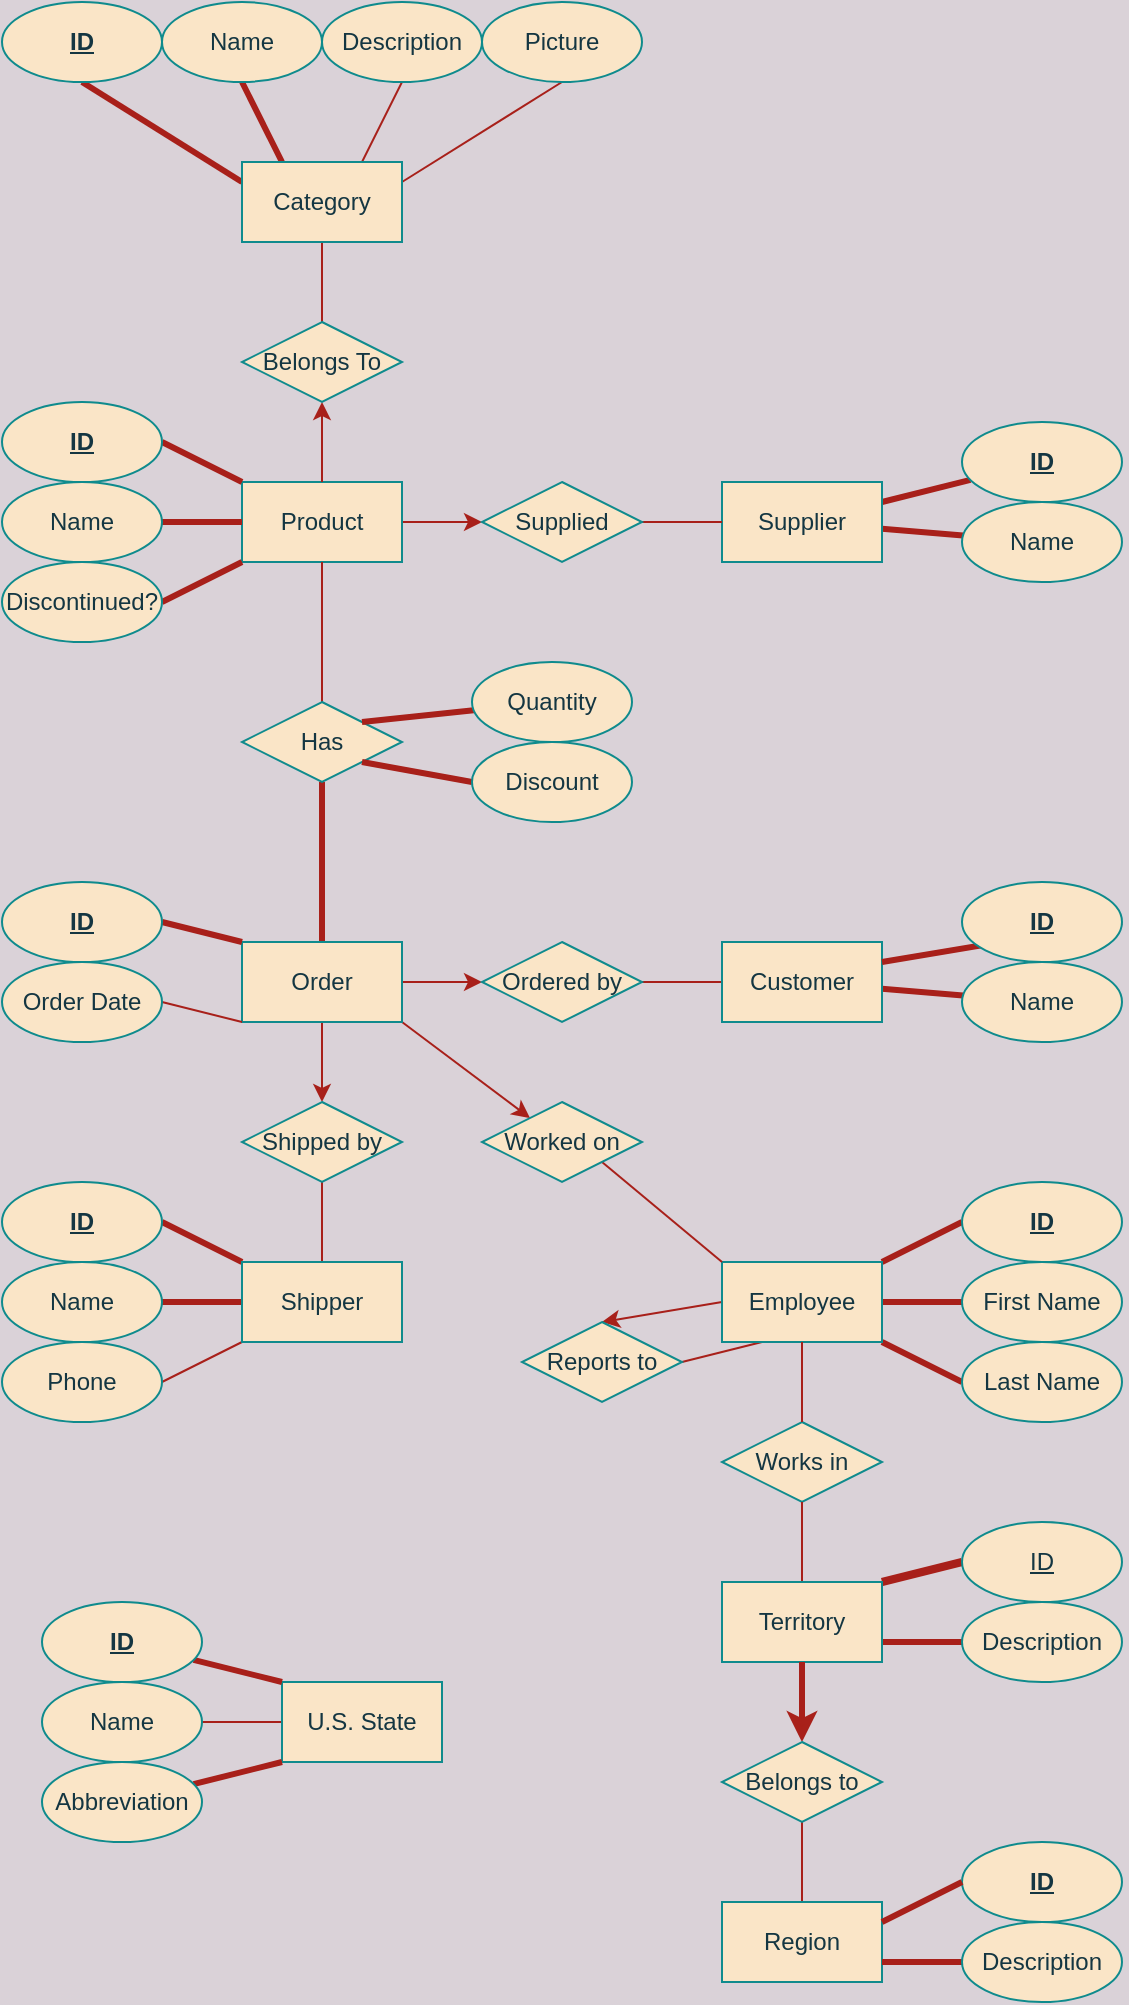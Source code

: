 <mxfile>
    <diagram id="SIc_my327JXkKtdNBkHx" name="Page-1">
        <mxGraphModel dx="1622" dy="1674" grid="1" gridSize="10" guides="1" tooltips="1" connect="1" arrows="1" fold="1" page="0" pageScale="1" pageWidth="850" pageHeight="1100" background="#DAD2D8" math="0" shadow="0">
            <root>
                <mxCell id="0"/>
                <mxCell id="1" parent="0"/>
                <mxCell id="254" value="" style="edgeStyle=orthogonalEdgeStyle;rounded=0;orthogonalLoop=1;jettySize=auto;html=1;startArrow=none;startFill=0;endArrow=classic;endFill=1;strokeWidth=1;labelBackgroundColor=#DAD2D8;strokeColor=#A8201A;fontColor=#143642;" parent="1" source="72" target="230" edge="1">
                    <mxGeometry relative="1" as="geometry"/>
                </mxCell>
                <mxCell id="72" value="Product" style="rounded=0;whiteSpace=wrap;html=1;fillColor=#FAE5C7;strokeColor=#0F8B8D;fontColor=#143642;" parent="1" vertex="1">
                    <mxGeometry x="-480" y="-830" width="80" height="40" as="geometry"/>
                </mxCell>
                <mxCell id="84" style="edgeStyle=none;rounded=0;orthogonalLoop=1;jettySize=auto;html=1;exitX=1;exitY=0.5;exitDx=0;exitDy=0;entryX=0;entryY=0;entryDx=0;entryDy=0;startArrow=none;startFill=0;endArrow=none;endFill=0;strokeColor=#A8201A;strokeWidth=3;labelBackgroundColor=#DAD2D8;fontColor=#143642;" parent="1" source="79" target="72" edge="1">
                    <mxGeometry relative="1" as="geometry"/>
                </mxCell>
                <mxCell id="79" value="&lt;u&gt;&lt;b&gt;ID&lt;/b&gt;&lt;/u&gt;" style="ellipse;whiteSpace=wrap;html=1;fillColor=#FAE5C7;strokeColor=#0F8B8D;fontColor=#143642;" parent="1" vertex="1">
                    <mxGeometry x="-600" y="-870" width="80" height="40" as="geometry"/>
                </mxCell>
                <mxCell id="83" style="edgeStyle=none;rounded=0;orthogonalLoop=1;jettySize=auto;html=1;exitX=1;exitY=0.5;exitDx=0;exitDy=0;entryX=0;entryY=1;entryDx=0;entryDy=0;startArrow=none;startFill=0;endArrow=none;endFill=0;strokeColor=#A8201A;strokeWidth=3;labelBackgroundColor=#DAD2D8;fontColor=#143642;" parent="1" source="80" target="72" edge="1">
                    <mxGeometry relative="1" as="geometry"/>
                </mxCell>
                <mxCell id="80" value="Discontinued?" style="ellipse;whiteSpace=wrap;html=1;fillColor=#FAE5C7;strokeColor=#0F8B8D;fontColor=#143642;" parent="1" vertex="1">
                    <mxGeometry x="-600" y="-790" width="80" height="40" as="geometry"/>
                </mxCell>
                <mxCell id="82" style="edgeStyle=none;rounded=0;orthogonalLoop=1;jettySize=auto;html=1;exitX=1;exitY=0.5;exitDx=0;exitDy=0;entryX=0;entryY=0.5;entryDx=0;entryDy=0;startArrow=none;startFill=0;endArrow=none;endFill=0;strokeColor=#A8201A;strokeWidth=3;labelBackgroundColor=#DAD2D8;fontColor=#143642;" parent="1" source="81" target="72" edge="1">
                    <mxGeometry relative="1" as="geometry"/>
                </mxCell>
                <mxCell id="81" value="Name" style="ellipse;whiteSpace=wrap;html=1;fillColor=#FAE5C7;strokeColor=#0F8B8D;fontColor=#143642;" parent="1" vertex="1">
                    <mxGeometry x="-600" y="-830" width="80" height="40" as="geometry"/>
                </mxCell>
                <mxCell id="115" value="" style="edgeStyle=orthogonalEdgeStyle;rounded=0;orthogonalLoop=1;jettySize=auto;html=1;endArrow=none;endFill=0;startArrow=classic;startFill=1;labelBackgroundColor=#DAD2D8;strokeColor=#A8201A;fontColor=#143642;" parent="1" source="93" target="72" edge="1">
                    <mxGeometry relative="1" as="geometry"/>
                </mxCell>
                <mxCell id="116" value="" style="edgeStyle=orthogonalEdgeStyle;rounded=0;orthogonalLoop=1;jettySize=auto;html=1;endArrow=none;endFill=0;labelBackgroundColor=#DAD2D8;strokeColor=#A8201A;fontColor=#143642;" parent="1" source="93" target="95" edge="1">
                    <mxGeometry relative="1" as="geometry"/>
                </mxCell>
                <mxCell id="93" value="Belongs To" style="rhombus;whiteSpace=wrap;html=1;fillColor=#FAE5C7;strokeColor=#0F8B8D;fontColor=#143642;" parent="1" vertex="1">
                    <mxGeometry x="-480" y="-910" width="80" height="40" as="geometry"/>
                </mxCell>
                <mxCell id="100" style="edgeStyle=none;rounded=0;orthogonalLoop=1;jettySize=auto;html=1;exitX=0.25;exitY=0;exitDx=0;exitDy=0;entryX=0.5;entryY=1;entryDx=0;entryDy=0;startArrow=none;startFill=0;endArrow=none;endFill=0;strokeColor=#A8201A;strokeWidth=3;labelBackgroundColor=#DAD2D8;fontColor=#143642;" parent="1" source="95" target="98" edge="1">
                    <mxGeometry relative="1" as="geometry"/>
                </mxCell>
                <mxCell id="101" style="edgeStyle=none;rounded=0;orthogonalLoop=1;jettySize=auto;html=1;exitX=0.75;exitY=0;exitDx=0;exitDy=0;entryX=0.5;entryY=1;entryDx=0;entryDy=0;startArrow=none;startFill=0;endArrow=none;endFill=0;strokeColor=#A8201A;strokeWidth=1;labelBackgroundColor=#DAD2D8;fontColor=#143642;" parent="1" source="95" target="97" edge="1">
                    <mxGeometry relative="1" as="geometry"/>
                </mxCell>
                <mxCell id="102" style="edgeStyle=none;rounded=0;orthogonalLoop=1;jettySize=auto;html=1;exitX=1;exitY=0.25;exitDx=0;exitDy=0;entryX=0.5;entryY=1;entryDx=0;entryDy=0;startArrow=none;startFill=0;endArrow=none;endFill=0;strokeColor=#A8201A;strokeWidth=1;labelBackgroundColor=#DAD2D8;fontColor=#143642;" parent="1" source="95" target="99" edge="1">
                    <mxGeometry relative="1" as="geometry"/>
                </mxCell>
                <mxCell id="103" style="edgeStyle=none;rounded=0;orthogonalLoop=1;jettySize=auto;html=1;exitX=0;exitY=0.25;exitDx=0;exitDy=0;entryX=0.5;entryY=1;entryDx=0;entryDy=0;startArrow=none;startFill=0;endArrow=none;endFill=0;strokeColor=#A8201A;strokeWidth=3;labelBackgroundColor=#DAD2D8;fontColor=#143642;" parent="1" source="95" target="96" edge="1">
                    <mxGeometry relative="1" as="geometry"/>
                </mxCell>
                <mxCell id="95" value="Category" style="rounded=0;whiteSpace=wrap;html=1;fillColor=#FAE5C7;strokeColor=#0F8B8D;fontColor=#143642;" parent="1" vertex="1">
                    <mxGeometry x="-480" y="-990" width="80" height="40" as="geometry"/>
                </mxCell>
                <mxCell id="96" value="&lt;u&gt;&lt;b&gt;ID&lt;/b&gt;&lt;/u&gt;" style="ellipse;whiteSpace=wrap;html=1;fillColor=#FAE5C7;strokeColor=#0F8B8D;fontColor=#143642;" parent="1" vertex="1">
                    <mxGeometry x="-600" y="-1070" width="80" height="40" as="geometry"/>
                </mxCell>
                <mxCell id="97" value="Description" style="ellipse;whiteSpace=wrap;html=1;fillColor=#FAE5C7;strokeColor=#0F8B8D;fontColor=#143642;" parent="1" vertex="1">
                    <mxGeometry x="-440" y="-1070" width="80" height="40" as="geometry"/>
                </mxCell>
                <mxCell id="98" value="Name" style="ellipse;whiteSpace=wrap;html=1;fillColor=#FAE5C7;strokeColor=#0F8B8D;fontColor=#143642;" parent="1" vertex="1">
                    <mxGeometry x="-520" y="-1070" width="80" height="40" as="geometry"/>
                </mxCell>
                <mxCell id="99" value="Picture" style="ellipse;whiteSpace=wrap;html=1;fillColor=#FAE5C7;strokeColor=#0F8B8D;fontColor=#143642;" parent="1" vertex="1">
                    <mxGeometry x="-360" y="-1070" width="80" height="40" as="geometry"/>
                </mxCell>
                <mxCell id="201" value="" style="edgeStyle=orthogonalEdgeStyle;rounded=0;orthogonalLoop=1;jettySize=auto;html=1;endArrow=none;endFill=0;strokeWidth=1;labelBackgroundColor=#DAD2D8;strokeColor=#A8201A;fontColor=#143642;" parent="1" source="121" target="135" edge="1">
                    <mxGeometry relative="1" as="geometry"/>
                </mxCell>
                <mxCell id="225" value="" style="edgeStyle=none;rounded=0;orthogonalLoop=1;jettySize=auto;html=1;endArrow=none;endFill=0;strokeWidth=3;labelBackgroundColor=#DAD2D8;strokeColor=#A8201A;fontColor=#143642;" parent="1" source="121" target="127" edge="1">
                    <mxGeometry relative="1" as="geometry"/>
                </mxCell>
                <mxCell id="121" value="Customer" style="rounded=0;whiteSpace=wrap;html=1;fillColor=#FAE5C7;strokeColor=#0F8B8D;fontColor=#143642;" parent="1" vertex="1">
                    <mxGeometry x="-240" y="-600" width="80" height="40" as="geometry"/>
                </mxCell>
                <mxCell id="122" style="edgeStyle=none;rounded=0;orthogonalLoop=1;jettySize=auto;html=1;exitX=1;exitY=0.5;exitDx=0;exitDy=0;entryX=1;entryY=0.25;entryDx=0;entryDy=0;startArrow=none;startFill=0;endArrow=none;endFill=0;strokeColor=#A8201A;strokeWidth=3;labelBackgroundColor=#DAD2D8;fontColor=#143642;" parent="1" source="123" target="121" edge="1">
                    <mxGeometry relative="1" as="geometry"/>
                </mxCell>
                <mxCell id="123" value="&lt;u&gt;&lt;b&gt;ID&lt;/b&gt;&lt;/u&gt;" style="ellipse;whiteSpace=wrap;html=1;fillColor=#FAE5C7;strokeColor=#0F8B8D;fontColor=#143642;" parent="1" vertex="1">
                    <mxGeometry x="-120" y="-630" width="80" height="40" as="geometry"/>
                </mxCell>
                <mxCell id="127" value="Name" style="ellipse;whiteSpace=wrap;html=1;fillColor=#FAE5C7;strokeColor=#0F8B8D;fontColor=#143642;" parent="1" vertex="1">
                    <mxGeometry x="-120" y="-590" width="80" height="40" as="geometry"/>
                </mxCell>
                <mxCell id="205" value="" style="edgeStyle=orthogonalEdgeStyle;rounded=0;orthogonalLoop=1;jettySize=auto;html=1;endArrow=classic;endFill=1;strokeWidth=1;startArrow=none;startFill=0;labelBackgroundColor=#DAD2D8;strokeColor=#A8201A;fontColor=#143642;" parent="1" source="129" target="204" edge="1">
                    <mxGeometry relative="1" as="geometry"/>
                </mxCell>
                <mxCell id="210" style="rounded=0;orthogonalLoop=1;jettySize=auto;html=1;exitX=1;exitY=1;exitDx=0;exitDy=0;endArrow=classic;endFill=1;strokeWidth=1;labelBackgroundColor=#DAD2D8;strokeColor=#A8201A;fontColor=#143642;" parent="1" source="129" target="207" edge="1">
                    <mxGeometry relative="1" as="geometry"/>
                </mxCell>
                <mxCell id="213" value="" style="edgeStyle=orthogonalEdgeStyle;rounded=0;orthogonalLoop=1;jettySize=auto;html=1;startArrow=none;startFill=0;endArrow=none;endFill=0;strokeWidth=3;labelBackgroundColor=#DAD2D8;strokeColor=#A8201A;fontColor=#143642;" parent="1" source="129" target="212" edge="1">
                    <mxGeometry relative="1" as="geometry"/>
                </mxCell>
                <mxCell id="238" value="" style="edgeStyle=none;rounded=0;orthogonalLoop=1;jettySize=auto;html=1;endArrow=classic;endFill=1;strokeWidth=1;labelBackgroundColor=#DAD2D8;strokeColor=#A8201A;fontColor=#143642;" parent="1" source="129" target="135" edge="1">
                    <mxGeometry relative="1" as="geometry"/>
                </mxCell>
                <mxCell id="129" value="Order" style="rounded=0;whiteSpace=wrap;html=1;fillColor=#FAE5C7;strokeColor=#0F8B8D;fontColor=#143642;" parent="1" vertex="1">
                    <mxGeometry x="-480" y="-600" width="80" height="40" as="geometry"/>
                </mxCell>
                <mxCell id="130" style="edgeStyle=none;rounded=0;orthogonalLoop=1;jettySize=auto;html=1;exitX=1;exitY=0.5;exitDx=0;exitDy=0;startArrow=none;startFill=0;endArrow=none;endFill=0;strokeColor=#A8201A;strokeWidth=3;entryX=0;entryY=0;entryDx=0;entryDy=0;labelBackgroundColor=#DAD2D8;fontColor=#143642;" parent="1" source="131" target="129" edge="1">
                    <mxGeometry relative="1" as="geometry">
                        <mxPoint x="-480" y="-600" as="targetPoint"/>
                    </mxGeometry>
                </mxCell>
                <mxCell id="131" value="&lt;u&gt;&lt;b&gt;ID&lt;/b&gt;&lt;/u&gt;" style="ellipse;whiteSpace=wrap;html=1;fillColor=#FAE5C7;strokeColor=#0F8B8D;fontColor=#143642;" parent="1" vertex="1">
                    <mxGeometry x="-600" y="-630" width="80" height="40" as="geometry"/>
                </mxCell>
                <mxCell id="253" style="edgeStyle=none;rounded=0;orthogonalLoop=1;jettySize=auto;html=1;entryX=0;entryY=1;entryDx=0;entryDy=0;endArrow=none;endFill=0;strokeWidth=1;exitX=1;exitY=0.5;exitDx=0;exitDy=0;labelBackgroundColor=#DAD2D8;strokeColor=#A8201A;fontColor=#143642;" parent="1" source="133" target="129" edge="1">
                    <mxGeometry relative="1" as="geometry"/>
                </mxCell>
                <mxCell id="133" value="Order Date" style="ellipse;whiteSpace=wrap;html=1;fillColor=#FAE5C7;strokeColor=#0F8B8D;fontColor=#143642;" parent="1" vertex="1">
                    <mxGeometry x="-600" y="-590" width="80" height="40" as="geometry"/>
                </mxCell>
                <mxCell id="206" value="" style="edgeStyle=none;rounded=0;orthogonalLoop=1;jettySize=auto;html=1;endArrow=none;endFill=0;strokeWidth=1;labelBackgroundColor=#DAD2D8;strokeColor=#A8201A;fontColor=#143642;" parent="1" source="136" target="204" edge="1">
                    <mxGeometry relative="1" as="geometry"/>
                </mxCell>
                <mxCell id="242" value="" style="edgeStyle=none;rounded=0;orthogonalLoop=1;jettySize=auto;html=1;endArrow=none;endFill=0;strokeWidth=3;labelBackgroundColor=#DAD2D8;strokeColor=#A8201A;fontColor=#143642;" parent="1" source="138" target="136" edge="1">
                    <mxGeometry relative="1" as="geometry"/>
                </mxCell>
                <mxCell id="138" value="Name" style="ellipse;whiteSpace=wrap;html=1;fillColor=#FAE5C7;strokeColor=#0F8B8D;fontColor=#143642;" parent="1" vertex="1">
                    <mxGeometry x="-600" y="-440" width="80" height="40" as="geometry"/>
                </mxCell>
                <mxCell id="141" style="edgeStyle=none;rounded=0;orthogonalLoop=1;jettySize=auto;html=1;exitX=1;exitY=0.5;exitDx=0;exitDy=0;entryX=0;entryY=1;entryDx=0;entryDy=0;startArrow=none;startFill=0;endArrow=none;endFill=0;strokeColor=#A8201A;strokeWidth=1;labelBackgroundColor=#DAD2D8;fontColor=#143642;" parent="1" source="142" target="136" edge="1">
                    <mxGeometry relative="1" as="geometry"/>
                </mxCell>
                <mxCell id="142" value="Phone" style="ellipse;whiteSpace=wrap;html=1;fillColor=#FAE5C7;strokeColor=#0F8B8D;fontColor=#143642;" parent="1" vertex="1">
                    <mxGeometry x="-600" y="-400" width="80" height="40" as="geometry"/>
                </mxCell>
                <mxCell id="245" value="" style="edgeStyle=none;rounded=0;orthogonalLoop=1;jettySize=auto;html=1;endArrow=none;endFill=0;strokeWidth=3;exitX=0;exitY=0.5;exitDx=0;exitDy=0;labelBackgroundColor=#DAD2D8;strokeColor=#A8201A;fontColor=#143642;" parent="1" source="146" target="144" edge="1">
                    <mxGeometry relative="1" as="geometry"/>
                </mxCell>
                <mxCell id="146" value="&lt;u&gt;&lt;b&gt;ID&lt;/b&gt;&lt;/u&gt;" style="ellipse;whiteSpace=wrap;html=1;fillColor=#FAE5C7;strokeColor=#0F8B8D;fontColor=#143642;" parent="1" vertex="1">
                    <mxGeometry x="-120" y="-480" width="80" height="40" as="geometry"/>
                </mxCell>
                <mxCell id="247" style="edgeStyle=none;rounded=0;orthogonalLoop=1;jettySize=auto;html=1;entryX=1;entryY=1;entryDx=0;entryDy=0;endArrow=none;endFill=0;strokeWidth=3;exitX=0;exitY=0.5;exitDx=0;exitDy=0;labelBackgroundColor=#DAD2D8;strokeColor=#A8201A;fontColor=#143642;" parent="1" source="148" target="144" edge="1">
                    <mxGeometry relative="1" as="geometry"/>
                </mxCell>
                <mxCell id="148" value="Last Name" style="ellipse;whiteSpace=wrap;html=1;fillColor=#FAE5C7;strokeColor=#0F8B8D;fontColor=#143642;" parent="1" vertex="1">
                    <mxGeometry x="-120" y="-400" width="80" height="40" as="geometry"/>
                </mxCell>
                <mxCell id="149" style="edgeStyle=none;rounded=0;orthogonalLoop=1;jettySize=auto;html=1;exitX=1;exitY=0.5;exitDx=0;exitDy=0;startArrow=none;startFill=0;endArrow=none;endFill=0;strokeColor=#A8201A;strokeWidth=3;entryX=1;entryY=0.5;entryDx=0;entryDy=0;labelBackgroundColor=#DAD2D8;fontColor=#143642;" parent="1" source="150" target="144" edge="1">
                    <mxGeometry relative="1" as="geometry">
                        <mxPoint x="-155" y="-420" as="targetPoint"/>
                    </mxGeometry>
                </mxCell>
                <mxCell id="150" value="First Name" style="ellipse;whiteSpace=wrap;html=1;fillColor=#FAE5C7;strokeColor=#0F8B8D;fontColor=#143642;" parent="1" vertex="1">
                    <mxGeometry x="-120" y="-440" width="80" height="40" as="geometry"/>
                </mxCell>
                <mxCell id="227" value="" style="edgeStyle=none;rounded=0;orthogonalLoop=1;jettySize=auto;html=1;endArrow=none;endFill=0;strokeWidth=3;labelBackgroundColor=#DAD2D8;strokeColor=#A8201A;fontColor=#143642;" parent="1" source="152" target="154" edge="1">
                    <mxGeometry relative="1" as="geometry"/>
                </mxCell>
                <mxCell id="234" value="" style="edgeStyle=none;rounded=0;orthogonalLoop=1;jettySize=auto;html=1;endArrow=none;endFill=0;strokeWidth=3;labelBackgroundColor=#DAD2D8;strokeColor=#A8201A;fontColor=#143642;" parent="1" source="152" target="233" edge="1">
                    <mxGeometry relative="1" as="geometry"/>
                </mxCell>
                <mxCell id="152" value="Supplier" style="rounded=0;whiteSpace=wrap;html=1;fillColor=#FAE5C7;strokeColor=#0F8B8D;fontColor=#143642;" parent="1" vertex="1">
                    <mxGeometry x="-240" y="-830" width="80" height="40" as="geometry"/>
                </mxCell>
                <mxCell id="154" value="&lt;u&gt;&lt;b&gt;ID&lt;/b&gt;&lt;/u&gt;" style="ellipse;whiteSpace=wrap;html=1;fillColor=#FAE5C7;strokeColor=#0F8B8D;fontColor=#143642;" parent="1" vertex="1">
                    <mxGeometry x="-120" y="-860" width="80" height="40" as="geometry"/>
                </mxCell>
                <mxCell id="195" style="edgeStyle=orthogonalEdgeStyle;rounded=0;orthogonalLoop=1;jettySize=auto;html=1;endArrow=none;endFill=0;strokeWidth=1;labelBackgroundColor=#DAD2D8;strokeColor=#A8201A;fontColor=#143642;" parent="1" source="158" target="179" edge="1">
                    <mxGeometry relative="1" as="geometry"/>
                </mxCell>
                <mxCell id="188" style="rounded=0;orthogonalLoop=1;jettySize=auto;html=1;exitX=1;exitY=0;exitDx=0;exitDy=0;entryX=0;entryY=0.5;entryDx=0;entryDy=0;endArrow=none;endFill=0;strokeWidth=4;labelBackgroundColor=#DAD2D8;strokeColor=#A8201A;fontColor=#143642;" parent="1" source="160" target="185" edge="1">
                    <mxGeometry relative="1" as="geometry"/>
                </mxCell>
                <mxCell id="163" style="edgeStyle=none;rounded=0;orthogonalLoop=1;jettySize=auto;html=1;exitX=0;exitY=0.5;exitDx=0;exitDy=0;entryX=1;entryY=0.75;entryDx=0;entryDy=0;startArrow=none;startFill=0;endArrow=none;endFill=0;strokeColor=#A8201A;strokeWidth=3;labelBackgroundColor=#DAD2D8;fontColor=#143642;" parent="1" source="164" target="160" edge="1">
                    <mxGeometry relative="1" as="geometry"/>
                </mxCell>
                <mxCell id="164" value="Description" style="ellipse;whiteSpace=wrap;html=1;fillColor=#FAE5C7;strokeColor=#0F8B8D;fontColor=#143642;" parent="1" vertex="1">
                    <mxGeometry x="-120" y="-270" width="80" height="40" as="geometry"/>
                </mxCell>
                <mxCell id="221" value="" style="edgeStyle=none;rounded=0;orthogonalLoop=1;jettySize=auto;html=1;endArrow=none;endFill=0;strokeWidth=1;labelBackgroundColor=#DAD2D8;strokeColor=#A8201A;fontColor=#143642;" parent="1" source="169" target="216" edge="1">
                    <mxGeometry relative="1" as="geometry"/>
                </mxCell>
                <mxCell id="169" value="Region" style="rounded=0;whiteSpace=wrap;html=1;fillColor=#FAE5C7;strokeColor=#0F8B8D;fontColor=#143642;" parent="1" vertex="1">
                    <mxGeometry x="-240" y="-120" width="80" height="40" as="geometry"/>
                </mxCell>
                <mxCell id="239" style="rounded=0;orthogonalLoop=1;jettySize=auto;html=1;exitX=0;exitY=0.5;exitDx=0;exitDy=0;entryX=0.5;entryY=0;entryDx=0;entryDy=0;endArrow=classic;endFill=1;strokeWidth=1;startArrow=none;startFill=0;labelBackgroundColor=#DAD2D8;strokeColor=#A8201A;fontColor=#143642;" parent="1" source="144" target="235" edge="1">
                    <mxGeometry relative="1" as="geometry"/>
                </mxCell>
                <mxCell id="241" style="rounded=0;orthogonalLoop=1;jettySize=auto;html=1;exitX=0.25;exitY=1;exitDx=0;exitDy=0;entryX=1;entryY=0.5;entryDx=0;entryDy=0;startArrow=none;startFill=0;endArrow=none;endFill=0;labelBackgroundColor=#DAD2D8;strokeColor=#A8201A;fontColor=#143642;" parent="1" source="144" target="235" edge="1">
                    <mxGeometry relative="1" as="geometry"/>
                </mxCell>
                <mxCell id="144" value="Employee" style="rounded=0;whiteSpace=wrap;html=1;fillColor=#FAE5C7;strokeColor=#0F8B8D;fontColor=#143642;" parent="1" vertex="1">
                    <mxGeometry x="-240" y="-440" width="80" height="40" as="geometry"/>
                </mxCell>
                <mxCell id="178" value="" style="rounded=0;orthogonalLoop=1;jettySize=auto;html=1;endArrow=none;endFill=0;strokeWidth=3;exitX=1;exitY=0.5;exitDx=0;exitDy=0;entryX=1;entryY=0.75;entryDx=0;entryDy=0;labelBackgroundColor=#DAD2D8;strokeColor=#A8201A;fontColor=#143642;" parent="1" source="171" target="169" edge="1">
                    <mxGeometry relative="1" as="geometry"/>
                </mxCell>
                <mxCell id="179" value="U.S. State" style="rounded=0;whiteSpace=wrap;html=1;fillColor=#FAE5C7;strokeColor=#0F8B8D;fontColor=#143642;" parent="1" vertex="1">
                    <mxGeometry x="-460" y="-230" width="80" height="40" as="geometry"/>
                </mxCell>
                <mxCell id="171" value="Description" style="ellipse;whiteSpace=wrap;html=1;fillColor=#FAE5C7;strokeColor=#0F8B8D;fontColor=#143642;" parent="1" vertex="1">
                    <mxGeometry x="-120" y="-110" width="80" height="40" as="geometry"/>
                </mxCell>
                <mxCell id="196" style="rounded=0;orthogonalLoop=1;jettySize=auto;html=1;entryX=0;entryY=1;entryDx=0;entryDy=0;endArrow=none;endFill=0;strokeWidth=3;labelBackgroundColor=#DAD2D8;strokeColor=#A8201A;fontColor=#143642;" parent="1" source="182" target="179" edge="1">
                    <mxGeometry relative="1" as="geometry"/>
                </mxCell>
                <mxCell id="211" style="rounded=0;orthogonalLoop=1;jettySize=auto;html=1;exitX=1;exitY=1;exitDx=0;exitDy=0;entryX=0;entryY=0;entryDx=0;entryDy=0;endArrow=none;endFill=0;strokeWidth=1;labelBackgroundColor=#DAD2D8;strokeColor=#A8201A;fontColor=#143642;" parent="1" source="207" target="144" edge="1">
                    <mxGeometry relative="1" as="geometry"/>
                </mxCell>
                <mxCell id="207" value="Worked on" style="rhombus;whiteSpace=wrap;html=1;fillColor=#FAE5C7;strokeColor=#0F8B8D;fontColor=#143642;" parent="1" vertex="1">
                    <mxGeometry x="-360" y="-520" width="80" height="40" as="geometry"/>
                </mxCell>
                <mxCell id="182" value="Abbreviation" style="ellipse;whiteSpace=wrap;html=1;fillColor=#FAE5C7;strokeColor=#0F8B8D;fontColor=#143642;" parent="1" vertex="1">
                    <mxGeometry x="-580" y="-190" width="80" height="40" as="geometry"/>
                </mxCell>
                <mxCell id="198" value="Works in" style="rhombus;whiteSpace=wrap;html=1;fillColor=#FAE5C7;strokeColor=#0F8B8D;fontColor=#143642;" parent="1" vertex="1">
                    <mxGeometry x="-240" y="-360" width="80" height="40" as="geometry"/>
                </mxCell>
                <mxCell id="185" value="&lt;u&gt;ID&lt;/u&gt;" style="ellipse;whiteSpace=wrap;html=1;fillColor=#FAE5C7;strokeColor=#0F8B8D;fontColor=#143642;" parent="1" vertex="1">
                    <mxGeometry x="-120" y="-310" width="80" height="40" as="geometry"/>
                </mxCell>
                <mxCell id="186" style="edgeStyle=none;rounded=0;orthogonalLoop=1;jettySize=auto;html=1;exitX=1;exitY=0.5;exitDx=0;exitDy=0;entryX=0;entryY=0;entryDx=0;entryDy=0;startArrow=none;startFill=0;endArrow=none;endFill=0;strokeColor=#A8201A;strokeWidth=3;labelBackgroundColor=#DAD2D8;fontColor=#143642;" parent="1" source="187" target="136" edge="1">
                    <mxGeometry relative="1" as="geometry">
                        <mxPoint x="-510" y="-480" as="targetPoint"/>
                    </mxGeometry>
                </mxCell>
                <mxCell id="187" value="&lt;u&gt;&lt;b&gt;ID&lt;/b&gt;&lt;/u&gt;" style="ellipse;whiteSpace=wrap;html=1;fillColor=#FAE5C7;strokeColor=#0F8B8D;fontColor=#143642;" parent="1" vertex="1">
                    <mxGeometry x="-600" y="-480" width="80" height="40" as="geometry"/>
                </mxCell>
                <mxCell id="197" style="edgeStyle=none;rounded=0;orthogonalLoop=1;jettySize=auto;html=1;entryX=0;entryY=0;entryDx=0;entryDy=0;endArrow=none;endFill=0;strokeWidth=3;labelBackgroundColor=#DAD2D8;strokeColor=#A8201A;fontColor=#143642;" parent="1" source="190" target="179" edge="1">
                    <mxGeometry relative="1" as="geometry"/>
                </mxCell>
                <mxCell id="204" value="Shipped by" style="rhombus;whiteSpace=wrap;html=1;fillColor=#FAE5C7;strokeColor=#0F8B8D;fontColor=#143642;" parent="1" vertex="1">
                    <mxGeometry x="-480" y="-520" width="80" height="40" as="geometry"/>
                </mxCell>
                <mxCell id="199" style="edgeStyle=orthogonalEdgeStyle;rounded=0;orthogonalLoop=1;jettySize=auto;html=1;exitX=0.5;exitY=0;exitDx=0;exitDy=0;entryX=0.5;entryY=1;entryDx=0;entryDy=0;endArrow=none;endFill=0;strokeWidth=1;labelBackgroundColor=#DAD2D8;strokeColor=#A8201A;fontColor=#143642;" parent="1" source="160" target="198" edge="1">
                    <mxGeometry relative="1" as="geometry"/>
                </mxCell>
                <mxCell id="135" value="Ordered by" style="rhombus;whiteSpace=wrap;html=1;fillColor=#FAE5C7;strokeColor=#0F8B8D;fontColor=#143642;" parent="1" vertex="1">
                    <mxGeometry x="-360" y="-600" width="80" height="40" as="geometry"/>
                </mxCell>
                <mxCell id="202" style="edgeStyle=orthogonalEdgeStyle;rounded=0;orthogonalLoop=1;jettySize=auto;html=1;exitX=0.5;exitY=0;exitDx=0;exitDy=0;entryX=0.5;entryY=1;entryDx=0;entryDy=0;endArrow=none;endFill=0;strokeWidth=1;labelBackgroundColor=#DAD2D8;strokeColor=#A8201A;fontColor=#143642;" parent="1" source="198" target="144" edge="1">
                    <mxGeometry relative="1" as="geometry"/>
                </mxCell>
                <mxCell id="158" value="Name" style="ellipse;whiteSpace=wrap;html=1;fillColor=#FAE5C7;strokeColor=#0F8B8D;fontColor=#143642;" parent="1" vertex="1">
                    <mxGeometry x="-580" y="-230" width="80" height="40" as="geometry"/>
                </mxCell>
                <mxCell id="160" value="Territory" style="rounded=0;whiteSpace=wrap;html=1;fillColor=#FAE5C7;strokeColor=#0F8B8D;fontColor=#143642;" parent="1" vertex="1">
                    <mxGeometry x="-240" y="-280" width="80" height="40" as="geometry"/>
                </mxCell>
                <mxCell id="136" value="Shipper" style="rounded=0;whiteSpace=wrap;html=1;fillColor=#FAE5C7;strokeColor=#0F8B8D;fontColor=#143642;" parent="1" vertex="1">
                    <mxGeometry x="-480" y="-440" width="80" height="40" as="geometry"/>
                </mxCell>
                <mxCell id="208" value="&lt;b&gt;&lt;u&gt;ID&lt;/u&gt;&lt;/b&gt;" style="ellipse;whiteSpace=wrap;html=1;fillColor=#FAE5C7;strokeColor=#0F8B8D;fontColor=#143642;" parent="1" vertex="1">
                    <mxGeometry x="-120" y="-150" width="80" height="40" as="geometry"/>
                </mxCell>
                <mxCell id="209" style="rounded=0;orthogonalLoop=1;jettySize=auto;html=1;entryX=1;entryY=0.25;entryDx=0;entryDy=0;startArrow=none;startFill=0;endArrow=none;endFill=0;strokeWidth=3;exitX=0;exitY=0.5;exitDx=0;exitDy=0;labelBackgroundColor=#DAD2D8;strokeColor=#A8201A;fontColor=#143642;" parent="1" source="208" target="169" edge="1">
                    <mxGeometry relative="1" as="geometry"/>
                </mxCell>
                <mxCell id="190" value="&lt;b&gt;&lt;u&gt;ID&lt;/u&gt;&lt;/b&gt;" style="ellipse;whiteSpace=wrap;html=1;fillColor=#FAE5C7;strokeColor=#0F8B8D;fontColor=#143642;" parent="1" vertex="1">
                    <mxGeometry x="-580" y="-270" width="80" height="40" as="geometry"/>
                </mxCell>
                <mxCell id="215" style="edgeStyle=orthogonalEdgeStyle;rounded=0;orthogonalLoop=1;jettySize=auto;html=1;exitX=0.5;exitY=0;exitDx=0;exitDy=0;entryX=0.5;entryY=1;entryDx=0;entryDy=0;startArrow=none;startFill=0;endArrow=none;endFill=0;strokeWidth=1;labelBackgroundColor=#DAD2D8;strokeColor=#A8201A;fontColor=#143642;" parent="1" source="212" target="72" edge="1">
                    <mxGeometry relative="1" as="geometry">
                        <mxPoint x="-440" y="-750" as="sourcePoint"/>
                    </mxGeometry>
                </mxCell>
                <mxCell id="212" value="Has" style="rhombus;whiteSpace=wrap;html=1;fillColor=#FAE5C7;strokeColor=#0F8B8D;fontColor=#143642;" parent="1" vertex="1">
                    <mxGeometry x="-480" y="-720" width="80" height="40" as="geometry"/>
                </mxCell>
                <mxCell id="218" value="" style="edgeStyle=none;rounded=0;orthogonalLoop=1;jettySize=auto;html=1;endArrow=none;endFill=0;strokeWidth=3;startArrow=classic;startFill=1;labelBackgroundColor=#DAD2D8;strokeColor=#A8201A;fontColor=#143642;" parent="1" source="216" target="160" edge="1">
                    <mxGeometry relative="1" as="geometry"/>
                </mxCell>
                <mxCell id="216" value="Belongs to" style="rhombus;whiteSpace=wrap;html=1;fillColor=#FAE5C7;strokeColor=#0F8B8D;fontColor=#143642;" parent="1" vertex="1">
                    <mxGeometry x="-240" y="-200" width="80" height="40" as="geometry"/>
                </mxCell>
                <mxCell id="255" value="" style="edgeStyle=none;rounded=0;orthogonalLoop=1;jettySize=auto;html=1;endArrow=none;endFill=0;strokeWidth=1;labelBackgroundColor=#DAD2D8;strokeColor=#A8201A;fontColor=#143642;" parent="1" source="230" target="152" edge="1">
                    <mxGeometry relative="1" as="geometry"/>
                </mxCell>
                <mxCell id="230" value="Supplied" style="rhombus;whiteSpace=wrap;html=1;fillColor=#FAE5C7;strokeColor=#0F8B8D;fontColor=#143642;" parent="1" vertex="1">
                    <mxGeometry x="-360" y="-830" width="80" height="40" as="geometry"/>
                </mxCell>
                <mxCell id="233" value="Name" style="ellipse;whiteSpace=wrap;html=1;fillColor=#FAE5C7;strokeColor=#0F8B8D;fontColor=#143642;" parent="1" vertex="1">
                    <mxGeometry x="-120" y="-820" width="80" height="40" as="geometry"/>
                </mxCell>
                <mxCell id="235" value="Reports to" style="rhombus;whiteSpace=wrap;html=1;fillColor=#FAE5C7;strokeColor=#0F8B8D;fontColor=#143642;" parent="1" vertex="1">
                    <mxGeometry x="-340" y="-410" width="80" height="40" as="geometry"/>
                </mxCell>
                <mxCell id="252" style="edgeStyle=none;rounded=0;orthogonalLoop=1;jettySize=auto;html=1;entryX=1;entryY=0;entryDx=0;entryDy=0;endArrow=none;endFill=0;strokeWidth=3;labelBackgroundColor=#DAD2D8;strokeColor=#A8201A;fontColor=#143642;" parent="1" source="248" target="212" edge="1">
                    <mxGeometry relative="1" as="geometry">
                        <mxPoint x="-245" y="-710" as="targetPoint"/>
                    </mxGeometry>
                </mxCell>
                <mxCell id="248" value="Quantity" style="ellipse;whiteSpace=wrap;html=1;fillColor=#FAE5C7;strokeColor=#0F8B8D;fontColor=#143642;" parent="1" vertex="1">
                    <mxGeometry x="-365" y="-740" width="80" height="40" as="geometry"/>
                </mxCell>
                <mxCell id="251" style="rounded=0;orthogonalLoop=1;jettySize=auto;html=1;exitX=0;exitY=0.5;exitDx=0;exitDy=0;startArrow=none;startFill=0;endArrow=none;endFill=0;strokeWidth=3;entryX=1;entryY=1;entryDx=0;entryDy=0;labelBackgroundColor=#DAD2D8;strokeColor=#A8201A;fontColor=#143642;" parent="1" source="250" target="212" edge="1">
                    <mxGeometry relative="1" as="geometry">
                        <mxPoint x="-385" y="-700" as="targetPoint"/>
                    </mxGeometry>
                </mxCell>
                <mxCell id="250" value="Discount" style="ellipse;whiteSpace=wrap;html=1;fillColor=#FAE5C7;strokeColor=#0F8B8D;fontColor=#143642;" parent="1" vertex="1">
                    <mxGeometry x="-365" y="-700" width="80" height="40" as="geometry"/>
                </mxCell>
            </root>
        </mxGraphModel>
    </diagram>
</mxfile>